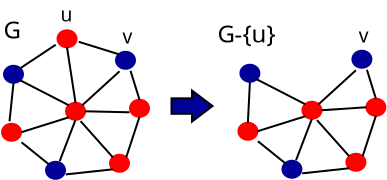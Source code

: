 <?xml version="1.0" encoding="UTF-8"?>
<dia:diagram xmlns:dia="http://www.lysator.liu.se/~alla/dia/">
  <dia:layer name="Background" visible="true">
    <dia:object type="Standard - Ellipse" version="0" id="O0">
      <dia:attribute name="obj_pos">
        <dia:point val="3.447,5.54"/>
      </dia:attribute>
      <dia:attribute name="obj_bb">
        <dia:rectangle val="3.397,5.49;4.447,6.44"/>
      </dia:attribute>
      <dia:attribute name="elem_corner">
        <dia:point val="3.447,5.54"/>
      </dia:attribute>
      <dia:attribute name="elem_width">
        <dia:real val="0.95"/>
      </dia:attribute>
      <dia:attribute name="elem_height">
        <dia:real val="0.85"/>
      </dia:attribute>
      <dia:attribute name="border_color">
        <dia:color val="#ff0000"/>
      </dia:attribute>
      <dia:attribute name="inner_color">
        <dia:color val="#ff0000"/>
      </dia:attribute>
    </dia:object>
    <dia:object type="Standard - Ellipse" version="0" id="O1">
      <dia:attribute name="obj_pos">
        <dia:point val="3.873,9.165"/>
      </dia:attribute>
      <dia:attribute name="obj_bb">
        <dia:rectangle val="3.822,9.115;4.872,10.065"/>
      </dia:attribute>
      <dia:attribute name="elem_corner">
        <dia:point val="3.873,9.165"/>
      </dia:attribute>
      <dia:attribute name="elem_width">
        <dia:real val="0.95"/>
      </dia:attribute>
      <dia:attribute name="elem_height">
        <dia:real val="0.85"/>
      </dia:attribute>
      <dia:attribute name="border_color">
        <dia:color val="#ff0000"/>
      </dia:attribute>
      <dia:attribute name="inner_color">
        <dia:color val="#ff0000"/>
      </dia:attribute>
    </dia:object>
    <dia:object type="Standard - Ellipse" version="0" id="O2">
      <dia:attribute name="obj_pos">
        <dia:point val="7.072,9.015"/>
      </dia:attribute>
      <dia:attribute name="obj_bb">
        <dia:rectangle val="7.022,8.965;8.072,9.915"/>
      </dia:attribute>
      <dia:attribute name="elem_corner">
        <dia:point val="7.072,9.015"/>
      </dia:attribute>
      <dia:attribute name="elem_width">
        <dia:real val="0.95"/>
      </dia:attribute>
      <dia:attribute name="elem_height">
        <dia:real val="0.85"/>
      </dia:attribute>
      <dia:attribute name="border_color">
        <dia:color val="#ff0000"/>
      </dia:attribute>
      <dia:attribute name="inner_color">
        <dia:color val="#ff0000"/>
      </dia:attribute>
    </dia:object>
    <dia:object type="Standard - Ellipse" version="0" id="O3">
      <dia:attribute name="obj_pos">
        <dia:point val="6.072,11.765"/>
      </dia:attribute>
      <dia:attribute name="obj_bb">
        <dia:rectangle val="6.022,11.715;7.072,12.665"/>
      </dia:attribute>
      <dia:attribute name="elem_corner">
        <dia:point val="6.072,11.765"/>
      </dia:attribute>
      <dia:attribute name="elem_width">
        <dia:real val="0.95"/>
      </dia:attribute>
      <dia:attribute name="elem_height">
        <dia:real val="0.85"/>
      </dia:attribute>
      <dia:attribute name="border_color">
        <dia:color val="#ff0000"/>
      </dia:attribute>
      <dia:attribute name="inner_color">
        <dia:color val="#ff0000"/>
      </dia:attribute>
    </dia:object>
    <dia:object type="Standard - Ellipse" version="0" id="O4">
      <dia:attribute name="obj_pos">
        <dia:point val="0.672,10.215"/>
      </dia:attribute>
      <dia:attribute name="obj_bb">
        <dia:rectangle val="0.623,10.165;1.673,11.115"/>
      </dia:attribute>
      <dia:attribute name="elem_corner">
        <dia:point val="0.672,10.215"/>
      </dia:attribute>
      <dia:attribute name="elem_width">
        <dia:real val="0.95"/>
      </dia:attribute>
      <dia:attribute name="elem_height">
        <dia:real val="0.85"/>
      </dia:attribute>
      <dia:attribute name="border_color">
        <dia:color val="#ff0000"/>
      </dia:attribute>
      <dia:attribute name="inner_color">
        <dia:color val="#ff0000"/>
      </dia:attribute>
    </dia:object>
    <dia:object type="Standard - Ellipse" version="0" id="O5">
      <dia:attribute name="obj_pos">
        <dia:point val="6.372,6.615"/>
      </dia:attribute>
      <dia:attribute name="obj_bb">
        <dia:rectangle val="6.322,6.565;7.372,7.515"/>
      </dia:attribute>
      <dia:attribute name="elem_corner">
        <dia:point val="6.372,6.615"/>
      </dia:attribute>
      <dia:attribute name="elem_width">
        <dia:real val="0.95"/>
      </dia:attribute>
      <dia:attribute name="elem_height">
        <dia:real val="0.85"/>
      </dia:attribute>
      <dia:attribute name="border_color">
        <dia:color val="#000099"/>
      </dia:attribute>
      <dia:attribute name="inner_color">
        <dia:color val="#000099"/>
      </dia:attribute>
    </dia:object>
    <dia:object type="Standard - Ellipse" version="0" id="O6">
      <dia:attribute name="obj_pos">
        <dia:point val="0.772,7.315"/>
      </dia:attribute>
      <dia:attribute name="obj_bb">
        <dia:rectangle val="0.723,7.265;1.772,8.215"/>
      </dia:attribute>
      <dia:attribute name="elem_corner">
        <dia:point val="0.772,7.315"/>
      </dia:attribute>
      <dia:attribute name="elem_width">
        <dia:real val="0.95"/>
      </dia:attribute>
      <dia:attribute name="elem_height">
        <dia:real val="0.85"/>
      </dia:attribute>
      <dia:attribute name="border_color">
        <dia:color val="#000099"/>
      </dia:attribute>
      <dia:attribute name="inner_color">
        <dia:color val="#000099"/>
      </dia:attribute>
    </dia:object>
    <dia:object type="Standard - Ellipse" version="0" id="O7">
      <dia:attribute name="obj_pos">
        <dia:point val="2.873,12.115"/>
      </dia:attribute>
      <dia:attribute name="obj_bb">
        <dia:rectangle val="2.822,12.065;3.873,13.015"/>
      </dia:attribute>
      <dia:attribute name="elem_corner">
        <dia:point val="2.873,12.115"/>
      </dia:attribute>
      <dia:attribute name="elem_width">
        <dia:real val="0.95"/>
      </dia:attribute>
      <dia:attribute name="elem_height">
        <dia:real val="0.85"/>
      </dia:attribute>
      <dia:attribute name="border_color">
        <dia:color val="#000099"/>
      </dia:attribute>
      <dia:attribute name="inner_color">
        <dia:color val="#000099"/>
      </dia:attribute>
    </dia:object>
    <dia:object type="Standard - Line" version="0" id="O8">
      <dia:attribute name="obj_pos">
        <dia:point val="3.922,6.39"/>
      </dia:attribute>
      <dia:attribute name="obj_bb">
        <dia:rectangle val="3.866,6.333;4.404,9.222"/>
      </dia:attribute>
      <dia:attribute name="conn_endpoints">
        <dia:point val="3.922,6.39"/>
        <dia:point val="4.348,9.165"/>
      </dia:attribute>
      <dia:attribute name="numcp">
        <dia:int val="1"/>
      </dia:attribute>
      <dia:connections>
        <dia:connection handle="0" to="O0" connection="6"/>
        <dia:connection handle="1" to="O1" connection="1"/>
      </dia:connections>
    </dia:object>
    <dia:object type="Standard - Line" version="0" id="O9">
      <dia:attribute name="obj_pos">
        <dia:point val="4.599,10.082"/>
      </dia:attribute>
      <dia:attribute name="obj_bb">
        <dia:rectangle val="4.529,10.012;6.282,11.96"/>
      </dia:attribute>
      <dia:attribute name="conn_endpoints">
        <dia:point val="4.599,10.082"/>
        <dia:point val="6.212,11.89"/>
      </dia:attribute>
      <dia:attribute name="numcp">
        <dia:int val="1"/>
      </dia:attribute>
      <dia:connections>
        <dia:connection handle="1" to="O3" connection="0"/>
      </dia:connections>
    </dia:object>
    <dia:object type="Standard - Line" version="0" id="O10">
      <dia:attribute name="obj_pos">
        <dia:point val="7.098,7.565"/>
      </dia:attribute>
      <dia:attribute name="obj_bb">
        <dia:rectangle val="7.035,7.503;7.61,9.078"/>
      </dia:attribute>
      <dia:attribute name="conn_endpoints">
        <dia:point val="7.098,7.565"/>
        <dia:point val="7.548,9.015"/>
      </dia:attribute>
      <dia:attribute name="numcp">
        <dia:int val="1"/>
      </dia:attribute>
      <dia:connections>
        <dia:connection handle="1" to="O2" connection="1"/>
      </dia:connections>
    </dia:object>
    <dia:object type="Standard - Line" version="0" id="O11">
      <dia:attribute name="obj_pos">
        <dia:point val="4.508,6.116"/>
      </dia:attribute>
      <dia:attribute name="obj_bb">
        <dia:rectangle val="4.446,6.053;6.574,6.802"/>
      </dia:attribute>
      <dia:attribute name="conn_endpoints">
        <dia:point val="4.508,6.116"/>
        <dia:point val="6.512,6.74"/>
      </dia:attribute>
      <dia:attribute name="numcp">
        <dia:int val="1"/>
      </dia:attribute>
      <dia:connections>
        <dia:connection handle="1" to="O5" connection="0"/>
      </dia:connections>
    </dia:object>
    <dia:object type="Standard - Line" version="0" id="O12">
      <dia:attribute name="obj_pos">
        <dia:point val="1.583,7.44"/>
      </dia:attribute>
      <dia:attribute name="obj_bb">
        <dia:rectangle val="1.514,6.192;3.428,7.509"/>
      </dia:attribute>
      <dia:attribute name="conn_endpoints">
        <dia:point val="1.583,7.44"/>
        <dia:point val="3.358,6.262"/>
      </dia:attribute>
      <dia:attribute name="numcp">
        <dia:int val="1"/>
      </dia:attribute>
      <dia:connections>
        <dia:connection handle="0" to="O6" connection="2"/>
      </dia:connections>
    </dia:object>
    <dia:object type="Standard - Line" version="0" id="O13">
      <dia:attribute name="obj_pos">
        <dia:point val="1.048,10.09"/>
      </dia:attribute>
      <dia:attribute name="obj_bb">
        <dia:rectangle val="0.993,8.11;1.302,10.145"/>
      </dia:attribute>
      <dia:attribute name="conn_endpoints">
        <dia:point val="1.048,10.09"/>
        <dia:point val="1.248,8.165"/>
      </dia:attribute>
      <dia:attribute name="numcp">
        <dia:int val="1"/>
      </dia:attribute>
      <dia:connections>
        <dia:connection handle="1" to="O6" connection="6"/>
      </dia:connections>
    </dia:object>
    <dia:object type="Standard - Line" version="0" id="O14">
      <dia:attribute name="obj_pos">
        <dia:point val="3.012,12.24"/>
      </dia:attribute>
      <dia:attribute name="obj_bb">
        <dia:rectangle val="1.577,11.07;3.082,12.31"/>
      </dia:attribute>
      <dia:attribute name="conn_endpoints">
        <dia:point val="3.012,12.24"/>
        <dia:point val="1.647,11.14"/>
      </dia:attribute>
      <dia:attribute name="numcp">
        <dia:int val="1"/>
      </dia:attribute>
      <dia:connections>
        <dia:connection handle="0" to="O7" connection="0"/>
      </dia:connections>
    </dia:object>
    <dia:object type="Standard - Line" version="0" id="O15">
      <dia:attribute name="obj_pos">
        <dia:point val="6.212,12.491"/>
      </dia:attribute>
      <dia:attribute name="obj_bb">
        <dia:rectangle val="3.808,12.436;6.267,12.801"/>
      </dia:attribute>
      <dia:attribute name="conn_endpoints">
        <dia:point val="6.212,12.491"/>
        <dia:point val="3.863,12.745"/>
      </dia:attribute>
      <dia:attribute name="numcp">
        <dia:int val="1"/>
      </dia:attribute>
      <dia:connections>
        <dia:connection handle="0" to="O3" connection="5"/>
      </dia:connections>
    </dia:object>
    <dia:object type="Standard - Line" version="0" id="O16">
      <dia:attribute name="obj_pos">
        <dia:point val="6.883,11.89"/>
      </dia:attribute>
      <dia:attribute name="obj_bb">
        <dia:rectangle val="6.82,9.802;7.611,11.953"/>
      </dia:attribute>
      <dia:attribute name="conn_endpoints">
        <dia:point val="6.883,11.89"/>
        <dia:point val="7.548,9.865"/>
      </dia:attribute>
      <dia:attribute name="numcp">
        <dia:int val="1"/>
      </dia:attribute>
      <dia:connections>
        <dia:connection handle="0" to="O3" connection="2"/>
        <dia:connection handle="1" to="O2" connection="6"/>
      </dia:connections>
    </dia:object>
    <dia:object type="Standard - Line" version="0" id="O17">
      <dia:attribute name="obj_pos">
        <dia:point val="6.548,7.59"/>
      </dia:attribute>
      <dia:attribute name="obj_bb">
        <dia:rectangle val="4.613,7.52;6.618,9.36"/>
      </dia:attribute>
      <dia:attribute name="conn_endpoints">
        <dia:point val="6.548,7.59"/>
        <dia:point val="4.683,9.29"/>
      </dia:attribute>
      <dia:attribute name="numcp">
        <dia:int val="1"/>
      </dia:attribute>
      <dia:connections>
        <dia:connection handle="1" to="O1" connection="2"/>
      </dia:connections>
    </dia:object>
    <dia:object type="Standard - Line" version="0" id="O18">
      <dia:attribute name="obj_pos">
        <dia:point val="7.048,9.64"/>
      </dia:attribute>
      <dia:attribute name="obj_bb">
        <dia:rectangle val="4.771,9.539;7.099,9.691"/>
      </dia:attribute>
      <dia:attribute name="conn_endpoints">
        <dia:point val="7.048,9.64"/>
        <dia:point val="4.822,9.59"/>
      </dia:attribute>
      <dia:attribute name="numcp">
        <dia:int val="1"/>
      </dia:attribute>
      <dia:connections>
        <dia:connection handle="1" to="O1" connection="4"/>
      </dia:connections>
    </dia:object>
    <dia:object type="Standard - Line" version="0" id="O19">
      <dia:attribute name="obj_pos">
        <dia:point val="4.012,9.29"/>
      </dia:attribute>
      <dia:attribute name="obj_bb">
        <dia:rectangle val="1.516,7.973;4.079,9.357"/>
      </dia:attribute>
      <dia:attribute name="conn_endpoints">
        <dia:point val="4.012,9.29"/>
        <dia:point val="1.583,8.041"/>
      </dia:attribute>
      <dia:attribute name="numcp">
        <dia:int val="1"/>
      </dia:attribute>
      <dia:connections>
        <dia:connection handle="0" to="O1" connection="0"/>
        <dia:connection handle="1" to="O6" connection="7"/>
      </dia:connections>
    </dia:object>
    <dia:object type="Standard - Line" version="0" id="O20">
      <dia:attribute name="obj_pos">
        <dia:point val="4.012,9.891"/>
      </dia:attribute>
      <dia:attribute name="obj_bb">
        <dia:rectangle val="1.56,9.828;4.074,10.703"/>
      </dia:attribute>
      <dia:attribute name="conn_endpoints">
        <dia:point val="4.012,9.891"/>
        <dia:point val="1.623,10.64"/>
      </dia:attribute>
      <dia:attribute name="numcp">
        <dia:int val="1"/>
      </dia:attribute>
      <dia:connections>
        <dia:connection handle="0" to="O1" connection="5"/>
        <dia:connection handle="1" to="O4" connection="4"/>
      </dia:connections>
    </dia:object>
    <dia:object type="Standard - Line" version="0" id="O21">
      <dia:attribute name="obj_pos">
        <dia:point val="4.348,10.015"/>
      </dia:attribute>
      <dia:attribute name="obj_bb">
        <dia:rectangle val="3.491,9.951;4.412,12.152"/>
      </dia:attribute>
      <dia:attribute name="conn_endpoints">
        <dia:point val="4.348,10.015"/>
        <dia:point val="3.555,12.087"/>
      </dia:attribute>
      <dia:attribute name="numcp">
        <dia:int val="1"/>
      </dia:attribute>
      <dia:connections>
        <dia:connection handle="0" to="O1" connection="6"/>
      </dia:connections>
    </dia:object>
    <dia:object type="Standard - Text" version="1" id="O22">
      <dia:attribute name="obj_pos">
        <dia:point val="3.598,5.103"/>
      </dia:attribute>
      <dia:attribute name="obj_bb">
        <dia:rectangle val="3.598,4.29;4.152,5.698"/>
      </dia:attribute>
      <dia:attribute name="text">
        <dia:composite type="text">
          <dia:attribute name="string">
            <dia:string>#u#</dia:string>
          </dia:attribute>
          <dia:attribute name="font">
            <dia:font family="sans" style="0" name="Helvetica"/>
          </dia:attribute>
          <dia:attribute name="height">
            <dia:real val="1.2"/>
          </dia:attribute>
          <dia:attribute name="pos">
            <dia:point val="3.598,5.103"/>
          </dia:attribute>
          <dia:attribute name="color">
            <dia:color val="#000000"/>
          </dia:attribute>
          <dia:attribute name="alignment">
            <dia:enum val="0"/>
          </dia:attribute>
        </dia:composite>
      </dia:attribute>
      <dia:attribute name="valign">
        <dia:enum val="3"/>
      </dia:attribute>
    </dia:object>
    <dia:object type="Standard - Text" version="1" id="O23">
      <dia:attribute name="obj_pos">
        <dia:point val="6.942,6.138"/>
      </dia:attribute>
      <dia:attribute name="obj_bb">
        <dia:rectangle val="6.942,5.538;6.942,7.338"/>
      </dia:attribute>
      <dia:attribute name="text">
        <dia:composite type="text">
          <dia:attribute name="string">
            <dia:string>##</dia:string>
          </dia:attribute>
          <dia:attribute name="font">
            <dia:font family="sans" style="0" name="Helvetica"/>
          </dia:attribute>
          <dia:attribute name="height">
            <dia:real val="1.2"/>
          </dia:attribute>
          <dia:attribute name="pos">
            <dia:point val="6.942,6.138"/>
          </dia:attribute>
          <dia:attribute name="color">
            <dia:color val="#000000"/>
          </dia:attribute>
          <dia:attribute name="alignment">
            <dia:enum val="0"/>
          </dia:attribute>
        </dia:composite>
      </dia:attribute>
      <dia:attribute name="valign">
        <dia:enum val="3"/>
      </dia:attribute>
    </dia:object>
    <dia:object type="Standard - Text" version="1" id="O24">
      <dia:attribute name="obj_pos">
        <dia:point val="6.692,6.2"/>
      </dia:attribute>
      <dia:attribute name="obj_bb">
        <dia:rectangle val="6.692,5.388;7.21,6.795"/>
      </dia:attribute>
      <dia:attribute name="text">
        <dia:composite type="text">
          <dia:attribute name="string">
            <dia:string>#v#</dia:string>
          </dia:attribute>
          <dia:attribute name="font">
            <dia:font family="sans" style="0" name="Helvetica"/>
          </dia:attribute>
          <dia:attribute name="height">
            <dia:real val="1.2"/>
          </dia:attribute>
          <dia:attribute name="pos">
            <dia:point val="6.692,6.2"/>
          </dia:attribute>
          <dia:attribute name="color">
            <dia:color val="#000000"/>
          </dia:attribute>
          <dia:attribute name="alignment">
            <dia:enum val="0"/>
          </dia:attribute>
        </dia:composite>
      </dia:attribute>
      <dia:attribute name="valign">
        <dia:enum val="3"/>
      </dia:attribute>
    </dia:object>
    <dia:object type="Standard - Ellipse" version="0" id="O25">
      <dia:attribute name="obj_pos">
        <dia:point val="15.693,9.113"/>
      </dia:attribute>
      <dia:attribute name="obj_bb">
        <dia:rectangle val="15.643,9.063;16.692,10.013"/>
      </dia:attribute>
      <dia:attribute name="elem_corner">
        <dia:point val="15.693,9.113"/>
      </dia:attribute>
      <dia:attribute name="elem_width">
        <dia:real val="0.95"/>
      </dia:attribute>
      <dia:attribute name="elem_height">
        <dia:real val="0.85"/>
      </dia:attribute>
      <dia:attribute name="border_color">
        <dia:color val="#ff0000"/>
      </dia:attribute>
      <dia:attribute name="inner_color">
        <dia:color val="#ff0000"/>
      </dia:attribute>
    </dia:object>
    <dia:object type="Standard - Ellipse" version="0" id="O26">
      <dia:attribute name="obj_pos">
        <dia:point val="18.892,8.963"/>
      </dia:attribute>
      <dia:attribute name="obj_bb">
        <dia:rectangle val="18.843,8.913;19.892,9.863"/>
      </dia:attribute>
      <dia:attribute name="elem_corner">
        <dia:point val="18.892,8.963"/>
      </dia:attribute>
      <dia:attribute name="elem_width">
        <dia:real val="0.95"/>
      </dia:attribute>
      <dia:attribute name="elem_height">
        <dia:real val="0.85"/>
      </dia:attribute>
      <dia:attribute name="border_color">
        <dia:color val="#ff0000"/>
      </dia:attribute>
      <dia:attribute name="inner_color">
        <dia:color val="#ff0000"/>
      </dia:attribute>
    </dia:object>
    <dia:object type="Standard - Ellipse" version="0" id="O27">
      <dia:attribute name="obj_pos">
        <dia:point val="17.892,11.713"/>
      </dia:attribute>
      <dia:attribute name="obj_bb">
        <dia:rectangle val="17.843,11.663;18.892,12.613"/>
      </dia:attribute>
      <dia:attribute name="elem_corner">
        <dia:point val="17.892,11.713"/>
      </dia:attribute>
      <dia:attribute name="elem_width">
        <dia:real val="0.95"/>
      </dia:attribute>
      <dia:attribute name="elem_height">
        <dia:real val="0.85"/>
      </dia:attribute>
      <dia:attribute name="border_color">
        <dia:color val="#ff0000"/>
      </dia:attribute>
      <dia:attribute name="inner_color">
        <dia:color val="#ff0000"/>
      </dia:attribute>
    </dia:object>
    <dia:object type="Standard - Ellipse" version="0" id="O28">
      <dia:attribute name="obj_pos">
        <dia:point val="12.492,10.163"/>
      </dia:attribute>
      <dia:attribute name="obj_bb">
        <dia:rectangle val="12.443,10.113;13.492,11.063"/>
      </dia:attribute>
      <dia:attribute name="elem_corner">
        <dia:point val="12.492,10.163"/>
      </dia:attribute>
      <dia:attribute name="elem_width">
        <dia:real val="0.95"/>
      </dia:attribute>
      <dia:attribute name="elem_height">
        <dia:real val="0.85"/>
      </dia:attribute>
      <dia:attribute name="border_color">
        <dia:color val="#ff0000"/>
      </dia:attribute>
      <dia:attribute name="inner_color">
        <dia:color val="#ff0000"/>
      </dia:attribute>
    </dia:object>
    <dia:object type="Standard - Ellipse" version="0" id="O29">
      <dia:attribute name="obj_pos">
        <dia:point val="18.192,6.563"/>
      </dia:attribute>
      <dia:attribute name="obj_bb">
        <dia:rectangle val="18.142,6.513;19.192,7.463"/>
      </dia:attribute>
      <dia:attribute name="elem_corner">
        <dia:point val="18.192,6.563"/>
      </dia:attribute>
      <dia:attribute name="elem_width">
        <dia:real val="0.95"/>
      </dia:attribute>
      <dia:attribute name="elem_height">
        <dia:real val="0.85"/>
      </dia:attribute>
      <dia:attribute name="border_color">
        <dia:color val="#000099"/>
      </dia:attribute>
      <dia:attribute name="inner_color">
        <dia:color val="#000099"/>
      </dia:attribute>
    </dia:object>
    <dia:object type="Standard - Ellipse" version="0" id="O30">
      <dia:attribute name="obj_pos">
        <dia:point val="12.592,7.263"/>
      </dia:attribute>
      <dia:attribute name="obj_bb">
        <dia:rectangle val="12.543,7.213;13.592,8.163"/>
      </dia:attribute>
      <dia:attribute name="elem_corner">
        <dia:point val="12.592,7.263"/>
      </dia:attribute>
      <dia:attribute name="elem_width">
        <dia:real val="0.95"/>
      </dia:attribute>
      <dia:attribute name="elem_height">
        <dia:real val="0.85"/>
      </dia:attribute>
      <dia:attribute name="border_color">
        <dia:color val="#000099"/>
      </dia:attribute>
      <dia:attribute name="inner_color">
        <dia:color val="#000099"/>
      </dia:attribute>
    </dia:object>
    <dia:object type="Standard - Ellipse" version="0" id="O31">
      <dia:attribute name="obj_pos">
        <dia:point val="14.693,12.063"/>
      </dia:attribute>
      <dia:attribute name="obj_bb">
        <dia:rectangle val="14.643,12.013;15.693,12.963"/>
      </dia:attribute>
      <dia:attribute name="elem_corner">
        <dia:point val="14.693,12.063"/>
      </dia:attribute>
      <dia:attribute name="elem_width">
        <dia:real val="0.95"/>
      </dia:attribute>
      <dia:attribute name="elem_height">
        <dia:real val="0.85"/>
      </dia:attribute>
      <dia:attribute name="border_color">
        <dia:color val="#000099"/>
      </dia:attribute>
      <dia:attribute name="inner_color">
        <dia:color val="#000099"/>
      </dia:attribute>
    </dia:object>
    <dia:object type="Standard - Line" version="0" id="O32">
      <dia:attribute name="obj_pos">
        <dia:point val="16.419,10.03"/>
      </dia:attribute>
      <dia:attribute name="obj_bb">
        <dia:rectangle val="16.349,9.959;18.102,11.908"/>
      </dia:attribute>
      <dia:attribute name="conn_endpoints">
        <dia:point val="16.419,10.03"/>
        <dia:point val="18.032,11.837"/>
      </dia:attribute>
      <dia:attribute name="numcp">
        <dia:int val="1"/>
      </dia:attribute>
      <dia:connections>
        <dia:connection handle="1" to="O27" connection="0"/>
      </dia:connections>
    </dia:object>
    <dia:object type="Standard - Line" version="0" id="O33">
      <dia:attribute name="obj_pos">
        <dia:point val="18.918,7.513"/>
      </dia:attribute>
      <dia:attribute name="obj_bb">
        <dia:rectangle val="18.855,7.45;19.43,9.025"/>
      </dia:attribute>
      <dia:attribute name="conn_endpoints">
        <dia:point val="18.918,7.513"/>
        <dia:point val="19.367,8.963"/>
      </dia:attribute>
      <dia:attribute name="numcp">
        <dia:int val="1"/>
      </dia:attribute>
      <dia:connections>
        <dia:connection handle="1" to="O26" connection="1"/>
      </dia:connections>
    </dia:object>
    <dia:object type="Standard - Line" version="0" id="O34">
      <dia:attribute name="obj_pos">
        <dia:point val="12.967,10.163"/>
      </dia:attribute>
      <dia:attribute name="obj_bb">
        <dia:rectangle val="12.915,8.06;13.12,10.215"/>
      </dia:attribute>
      <dia:attribute name="conn_endpoints">
        <dia:point val="12.967,10.163"/>
        <dia:point val="13.068,8.113"/>
      </dia:attribute>
      <dia:attribute name="numcp">
        <dia:int val="1"/>
      </dia:attribute>
      <dia:connections>
        <dia:connection handle="0" to="O28" connection="1"/>
        <dia:connection handle="1" to="O30" connection="6"/>
      </dia:connections>
    </dia:object>
    <dia:object type="Standard - Line" version="0" id="O35">
      <dia:attribute name="obj_pos">
        <dia:point val="14.832,12.187"/>
      </dia:attribute>
      <dia:attribute name="obj_bb">
        <dia:rectangle val="13.397,11.017;14.902,12.258"/>
      </dia:attribute>
      <dia:attribute name="conn_endpoints">
        <dia:point val="14.832,12.187"/>
        <dia:point val="13.467,11.088"/>
      </dia:attribute>
      <dia:attribute name="numcp">
        <dia:int val="1"/>
      </dia:attribute>
      <dia:connections>
        <dia:connection handle="0" to="O31" connection="0"/>
      </dia:connections>
    </dia:object>
    <dia:object type="Standard - Line" version="0" id="O36">
      <dia:attribute name="obj_pos">
        <dia:point val="18.032,12.438"/>
      </dia:attribute>
      <dia:attribute name="obj_bb">
        <dia:rectangle val="15.628,12.383;18.087,12.748"/>
      </dia:attribute>
      <dia:attribute name="conn_endpoints">
        <dia:point val="18.032,12.438"/>
        <dia:point val="15.683,12.693"/>
      </dia:attribute>
      <dia:attribute name="numcp">
        <dia:int val="1"/>
      </dia:attribute>
      <dia:connections>
        <dia:connection handle="0" to="O27" connection="5"/>
      </dia:connections>
    </dia:object>
    <dia:object type="Standard - Line" version="0" id="O37">
      <dia:attribute name="obj_pos">
        <dia:point val="18.703,11.837"/>
      </dia:attribute>
      <dia:attribute name="obj_bb">
        <dia:rectangle val="18.64,9.75;19.431,11.9"/>
      </dia:attribute>
      <dia:attribute name="conn_endpoints">
        <dia:point val="18.703,11.837"/>
        <dia:point val="19.367,9.813"/>
      </dia:attribute>
      <dia:attribute name="numcp">
        <dia:int val="1"/>
      </dia:attribute>
      <dia:connections>
        <dia:connection handle="0" to="O27" connection="2"/>
        <dia:connection handle="1" to="O26" connection="6"/>
      </dia:connections>
    </dia:object>
    <dia:object type="Standard - Line" version="0" id="O38">
      <dia:attribute name="obj_pos">
        <dia:point val="18.367,7.538"/>
      </dia:attribute>
      <dia:attribute name="obj_bb">
        <dia:rectangle val="16.433,7.467;18.438,9.308"/>
      </dia:attribute>
      <dia:attribute name="conn_endpoints">
        <dia:point val="18.367,7.538"/>
        <dia:point val="16.503,9.237"/>
      </dia:attribute>
      <dia:attribute name="numcp">
        <dia:int val="1"/>
      </dia:attribute>
      <dia:connections>
        <dia:connection handle="1" to="O25" connection="2"/>
      </dia:connections>
    </dia:object>
    <dia:object type="Standard - Line" version="0" id="O39">
      <dia:attribute name="obj_pos">
        <dia:point val="18.892,9.388"/>
      </dia:attribute>
      <dia:attribute name="obj_bb">
        <dia:rectangle val="16.589,9.335;18.946,9.591"/>
      </dia:attribute>
      <dia:attribute name="conn_endpoints">
        <dia:point val="18.892,9.388"/>
        <dia:point val="16.642,9.538"/>
      </dia:attribute>
      <dia:attribute name="numcp">
        <dia:int val="1"/>
      </dia:attribute>
      <dia:connections>
        <dia:connection handle="0" to="O26" connection="3"/>
        <dia:connection handle="1" to="O25" connection="4"/>
      </dia:connections>
    </dia:object>
    <dia:object type="Standard - Line" version="0" id="O40">
      <dia:attribute name="obj_pos">
        <dia:point val="15.832,9.237"/>
      </dia:attribute>
      <dia:attribute name="obj_bb">
        <dia:rectangle val="13.336,7.921;15.899,9.305"/>
      </dia:attribute>
      <dia:attribute name="conn_endpoints">
        <dia:point val="15.832,9.237"/>
        <dia:point val="13.403,7.988"/>
      </dia:attribute>
      <dia:attribute name="numcp">
        <dia:int val="1"/>
      </dia:attribute>
      <dia:connections>
        <dia:connection handle="0" to="O25" connection="0"/>
        <dia:connection handle="1" to="O30" connection="7"/>
      </dia:connections>
    </dia:object>
    <dia:object type="Standard - Line" version="0" id="O41">
      <dia:attribute name="obj_pos">
        <dia:point val="15.832,9.838"/>
      </dia:attribute>
      <dia:attribute name="obj_bb">
        <dia:rectangle val="13.38,9.776;15.894,10.65"/>
      </dia:attribute>
      <dia:attribute name="conn_endpoints">
        <dia:point val="15.832,9.838"/>
        <dia:point val="13.443,10.588"/>
      </dia:attribute>
      <dia:attribute name="numcp">
        <dia:int val="1"/>
      </dia:attribute>
      <dia:connections>
        <dia:connection handle="0" to="O25" connection="5"/>
        <dia:connection handle="1" to="O28" connection="4"/>
      </dia:connections>
    </dia:object>
    <dia:object type="Standard - Line" version="0" id="O42">
      <dia:attribute name="obj_pos">
        <dia:point val="16.168,9.963"/>
      </dia:attribute>
      <dia:attribute name="obj_bb">
        <dia:rectangle val="15.311,9.898;16.232,12.1"/>
      </dia:attribute>
      <dia:attribute name="conn_endpoints">
        <dia:point val="16.168,9.963"/>
        <dia:point val="15.375,12.035"/>
      </dia:attribute>
      <dia:attribute name="numcp">
        <dia:int val="1"/>
      </dia:attribute>
      <dia:connections>
        <dia:connection handle="0" to="O25" connection="6"/>
      </dia:connections>
    </dia:object>
    <dia:object type="Standard - Text" version="1" id="O43">
      <dia:attribute name="obj_pos">
        <dia:point val="18.762,6.085"/>
      </dia:attribute>
      <dia:attribute name="obj_bb">
        <dia:rectangle val="18.762,5.485;18.762,7.285"/>
      </dia:attribute>
      <dia:attribute name="text">
        <dia:composite type="text">
          <dia:attribute name="string">
            <dia:string>##</dia:string>
          </dia:attribute>
          <dia:attribute name="font">
            <dia:font family="sans" style="0" name="Helvetica"/>
          </dia:attribute>
          <dia:attribute name="height">
            <dia:real val="1.2"/>
          </dia:attribute>
          <dia:attribute name="pos">
            <dia:point val="18.762,6.085"/>
          </dia:attribute>
          <dia:attribute name="color">
            <dia:color val="#000000"/>
          </dia:attribute>
          <dia:attribute name="alignment">
            <dia:enum val="0"/>
          </dia:attribute>
        </dia:composite>
      </dia:attribute>
      <dia:attribute name="valign">
        <dia:enum val="3"/>
      </dia:attribute>
    </dia:object>
    <dia:object type="Standard - Text" version="1" id="O44">
      <dia:attribute name="obj_pos">
        <dia:point val="18.512,6.148"/>
      </dia:attribute>
      <dia:attribute name="obj_bb">
        <dia:rectangle val="18.512,5.335;19.03,6.743"/>
      </dia:attribute>
      <dia:attribute name="text">
        <dia:composite type="text">
          <dia:attribute name="string">
            <dia:string>#v#</dia:string>
          </dia:attribute>
          <dia:attribute name="font">
            <dia:font family="sans" style="0" name="Helvetica"/>
          </dia:attribute>
          <dia:attribute name="height">
            <dia:real val="1.2"/>
          </dia:attribute>
          <dia:attribute name="pos">
            <dia:point val="18.512,6.148"/>
          </dia:attribute>
          <dia:attribute name="color">
            <dia:color val="#000000"/>
          </dia:attribute>
          <dia:attribute name="alignment">
            <dia:enum val="0"/>
          </dia:attribute>
        </dia:composite>
      </dia:attribute>
      <dia:attribute name="valign">
        <dia:enum val="3"/>
      </dia:attribute>
    </dia:object>
    <dia:object type="Geometric - Right Arrow" version="0" id="O45">
      <dia:attribute name="obj_pos">
        <dia:point val="9.148,8.553"/>
      </dia:attribute>
      <dia:attribute name="obj_bb">
        <dia:rectangle val="9.098,8.452;11.28,10.203"/>
      </dia:attribute>
      <dia:attribute name="elem_corner">
        <dia:point val="9.148,8.553"/>
      </dia:attribute>
      <dia:attribute name="elem_width">
        <dia:real val="2.05"/>
      </dia:attribute>
      <dia:attribute name="elem_height">
        <dia:real val="1.55"/>
      </dia:attribute>
      <dia:attribute name="line_width">
        <dia:real val="0.1"/>
      </dia:attribute>
      <dia:attribute name="line_colour">
        <dia:color val="#000000"/>
      </dia:attribute>
      <dia:attribute name="fill_colour">
        <dia:color val="#000099"/>
      </dia:attribute>
      <dia:attribute name="show_background">
        <dia:boolean val="true"/>
      </dia:attribute>
      <dia:attribute name="line_style">
        <dia:enum val="0"/>
        <dia:real val="1"/>
      </dia:attribute>
      <dia:attribute name="flip_horizontal">
        <dia:boolean val="false"/>
      </dia:attribute>
      <dia:attribute name="flip_vertical">
        <dia:boolean val="false"/>
      </dia:attribute>
    </dia:object>
    <dia:object type="Standard - Text" version="1" id="O46">
      <dia:attribute name="obj_pos">
        <dia:point val="0.748,5.953"/>
      </dia:attribute>
      <dia:attribute name="obj_bb">
        <dia:rectangle val="0.716,4.903;1.595,6.759"/>
      </dia:attribute>
      <dia:attribute name="text">
        <dia:composite type="text">
          <dia:attribute name="string">
            <dia:string>#G#</dia:string>
          </dia:attribute>
          <dia:attribute name="font">
            <dia:font family="sans" style="0" name="Helvetica"/>
          </dia:attribute>
          <dia:attribute name="height">
            <dia:real val="1.5"/>
          </dia:attribute>
          <dia:attribute name="pos">
            <dia:point val="0.748,5.953"/>
          </dia:attribute>
          <dia:attribute name="color">
            <dia:color val="#000000"/>
          </dia:attribute>
          <dia:attribute name="alignment">
            <dia:enum val="0"/>
          </dia:attribute>
        </dia:composite>
      </dia:attribute>
      <dia:attribute name="valign">
        <dia:enum val="3"/>
      </dia:attribute>
    </dia:object>
    <dia:object type="Standard - Text" version="1" id="O47">
      <dia:attribute name="obj_pos">
        <dia:point val="11.443,6.155"/>
      </dia:attribute>
      <dia:attribute name="obj_bb">
        <dia:rectangle val="11.443,5.106;14.799,6.962"/>
      </dia:attribute>
      <dia:attribute name="text">
        <dia:composite type="text">
          <dia:attribute name="string">
            <dia:string>#G-{u}#</dia:string>
          </dia:attribute>
          <dia:attribute name="font">
            <dia:font family="sans" style="0" name="Helvetica"/>
          </dia:attribute>
          <dia:attribute name="height">
            <dia:real val="1.5"/>
          </dia:attribute>
          <dia:attribute name="pos">
            <dia:point val="11.443,6.155"/>
          </dia:attribute>
          <dia:attribute name="color">
            <dia:color val="#000000"/>
          </dia:attribute>
          <dia:attribute name="alignment">
            <dia:enum val="0"/>
          </dia:attribute>
        </dia:composite>
      </dia:attribute>
      <dia:attribute name="valign">
        <dia:enum val="3"/>
      </dia:attribute>
    </dia:object>
  </dia:layer>
</dia:diagram>
